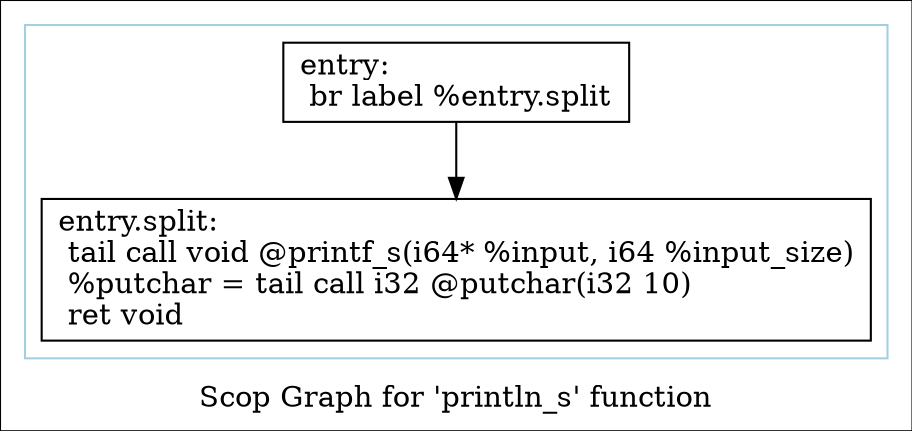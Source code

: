digraph "Scop Graph for 'println_s' function" {
	label="Scop Graph for 'println_s' function";

	Node0xbfaf650 [shape=record,label="{entry:\l  br label %entry.split\l}"];
	Node0xbfaf650 -> Node0xbfcd8d0;
	Node0xbfcd8d0 [shape=record,label="{entry.split:                                      \l  tail call void @printf_s(i64* %input, i64 %input_size)\l  %putchar = tail call i32 @putchar(i32 10)\l  ret void\l}"];
	colorscheme = "paired12"
        subgraph cluster_0xbf66ab0 {
          label = "";
          style = solid;
          color = 1
          Node0xbfaf650;
          Node0xbfcd8d0;
        }
}
